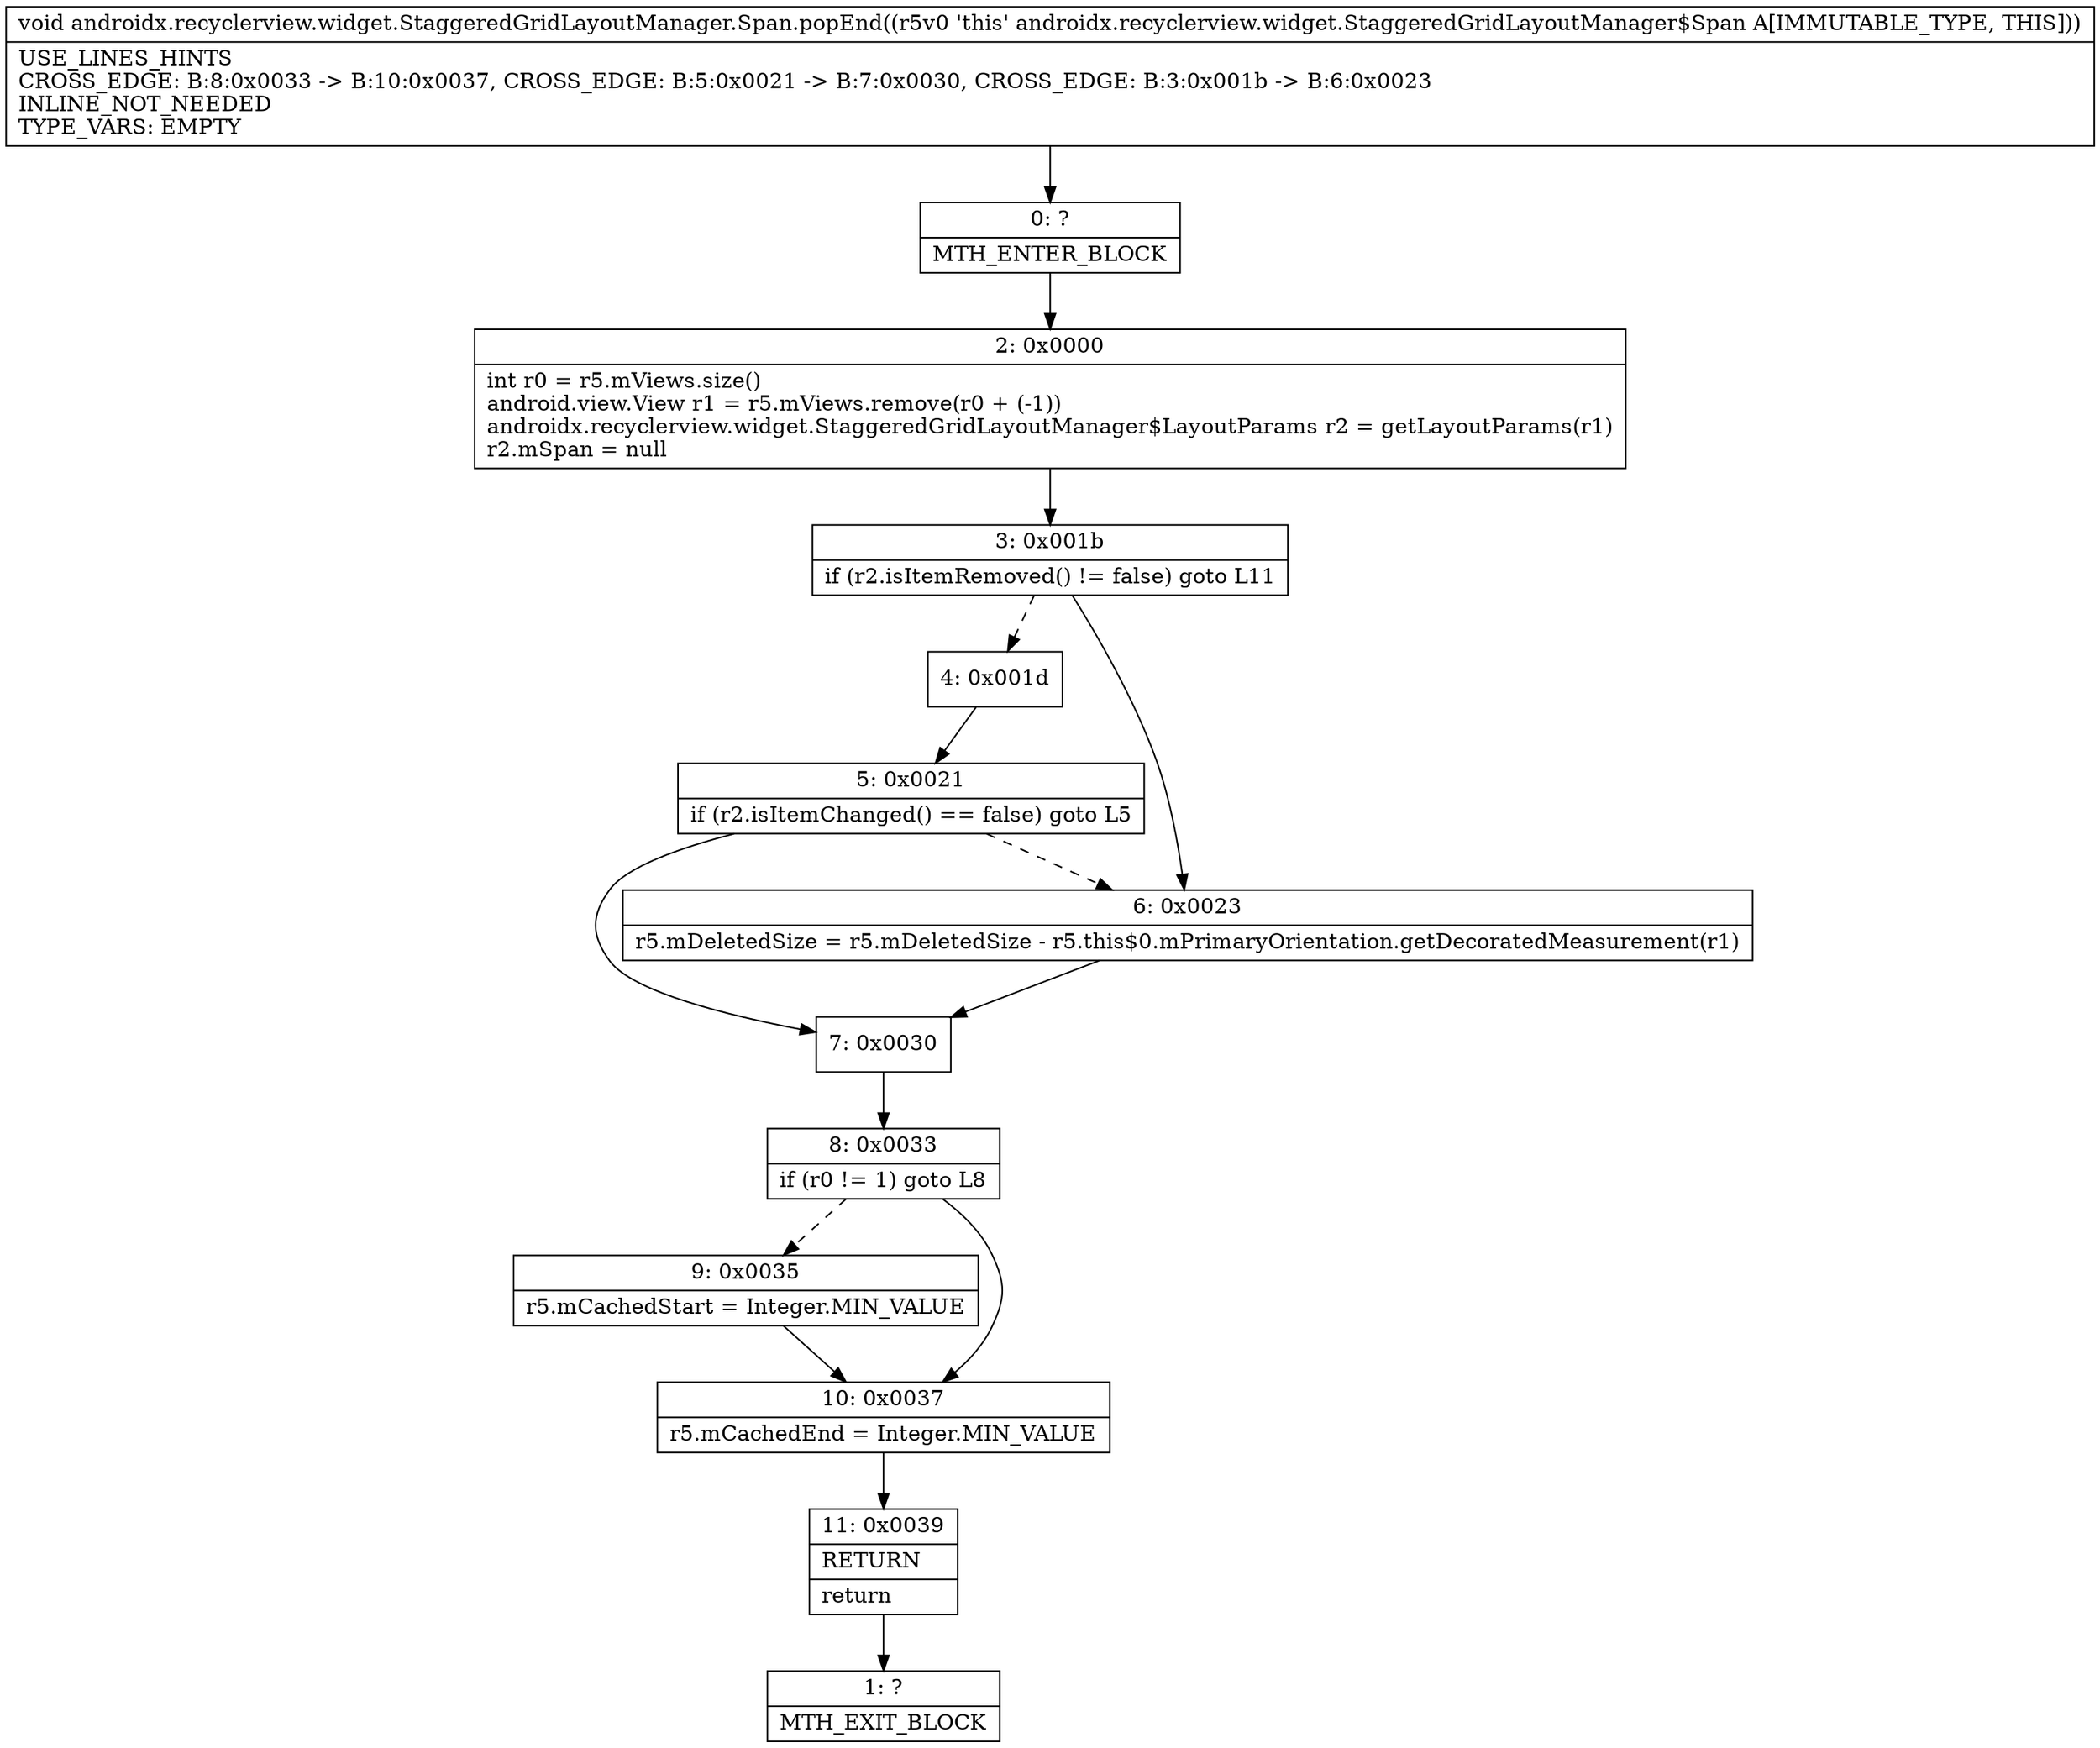 digraph "CFG forandroidx.recyclerview.widget.StaggeredGridLayoutManager.Span.popEnd()V" {
Node_0 [shape=record,label="{0\:\ ?|MTH_ENTER_BLOCK\l}"];
Node_2 [shape=record,label="{2\:\ 0x0000|int r0 = r5.mViews.size()\landroid.view.View r1 = r5.mViews.remove(r0 + (\-1))\landroidx.recyclerview.widget.StaggeredGridLayoutManager$LayoutParams r2 = getLayoutParams(r1)\lr2.mSpan = null\l}"];
Node_3 [shape=record,label="{3\:\ 0x001b|if (r2.isItemRemoved() != false) goto L11\l}"];
Node_4 [shape=record,label="{4\:\ 0x001d}"];
Node_5 [shape=record,label="{5\:\ 0x0021|if (r2.isItemChanged() == false) goto L5\l}"];
Node_7 [shape=record,label="{7\:\ 0x0030}"];
Node_8 [shape=record,label="{8\:\ 0x0033|if (r0 != 1) goto L8\l}"];
Node_9 [shape=record,label="{9\:\ 0x0035|r5.mCachedStart = Integer.MIN_VALUE\l}"];
Node_10 [shape=record,label="{10\:\ 0x0037|r5.mCachedEnd = Integer.MIN_VALUE\l}"];
Node_11 [shape=record,label="{11\:\ 0x0039|RETURN\l|return\l}"];
Node_1 [shape=record,label="{1\:\ ?|MTH_EXIT_BLOCK\l}"];
Node_6 [shape=record,label="{6\:\ 0x0023|r5.mDeletedSize = r5.mDeletedSize \- r5.this$0.mPrimaryOrientation.getDecoratedMeasurement(r1)\l}"];
MethodNode[shape=record,label="{void androidx.recyclerview.widget.StaggeredGridLayoutManager.Span.popEnd((r5v0 'this' androidx.recyclerview.widget.StaggeredGridLayoutManager$Span A[IMMUTABLE_TYPE, THIS]))  | USE_LINES_HINTS\lCROSS_EDGE: B:8:0x0033 \-\> B:10:0x0037, CROSS_EDGE: B:5:0x0021 \-\> B:7:0x0030, CROSS_EDGE: B:3:0x001b \-\> B:6:0x0023\lINLINE_NOT_NEEDED\lTYPE_VARS: EMPTY\l}"];
MethodNode -> Node_0;Node_0 -> Node_2;
Node_2 -> Node_3;
Node_3 -> Node_4[style=dashed];
Node_3 -> Node_6;
Node_4 -> Node_5;
Node_5 -> Node_6[style=dashed];
Node_5 -> Node_7;
Node_7 -> Node_8;
Node_8 -> Node_9[style=dashed];
Node_8 -> Node_10;
Node_9 -> Node_10;
Node_10 -> Node_11;
Node_11 -> Node_1;
Node_6 -> Node_7;
}

